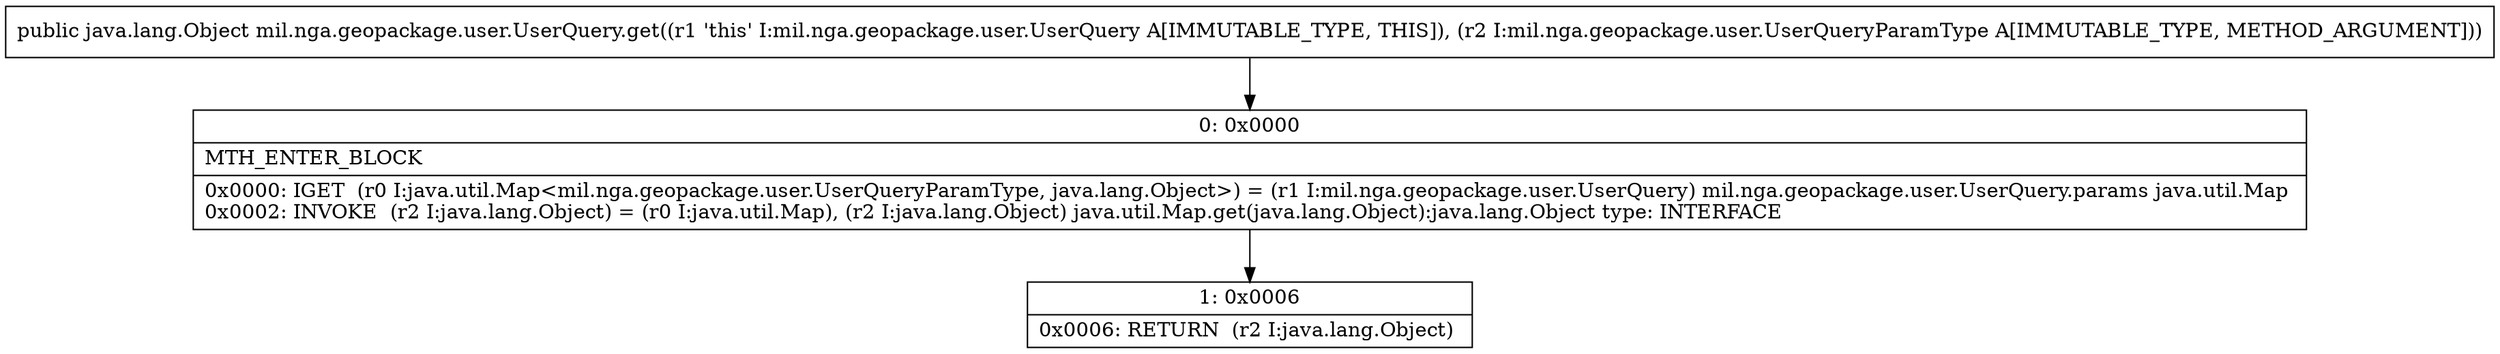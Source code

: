 digraph "CFG formil.nga.geopackage.user.UserQuery.get(Lmil\/nga\/geopackage\/user\/UserQueryParamType;)Ljava\/lang\/Object;" {
Node_0 [shape=record,label="{0\:\ 0x0000|MTH_ENTER_BLOCK\l|0x0000: IGET  (r0 I:java.util.Map\<mil.nga.geopackage.user.UserQueryParamType, java.lang.Object\>) = (r1 I:mil.nga.geopackage.user.UserQuery) mil.nga.geopackage.user.UserQuery.params java.util.Map \l0x0002: INVOKE  (r2 I:java.lang.Object) = (r0 I:java.util.Map), (r2 I:java.lang.Object) java.util.Map.get(java.lang.Object):java.lang.Object type: INTERFACE \l}"];
Node_1 [shape=record,label="{1\:\ 0x0006|0x0006: RETURN  (r2 I:java.lang.Object) \l}"];
MethodNode[shape=record,label="{public java.lang.Object mil.nga.geopackage.user.UserQuery.get((r1 'this' I:mil.nga.geopackage.user.UserQuery A[IMMUTABLE_TYPE, THIS]), (r2 I:mil.nga.geopackage.user.UserQueryParamType A[IMMUTABLE_TYPE, METHOD_ARGUMENT])) }"];
MethodNode -> Node_0;
Node_0 -> Node_1;
}

